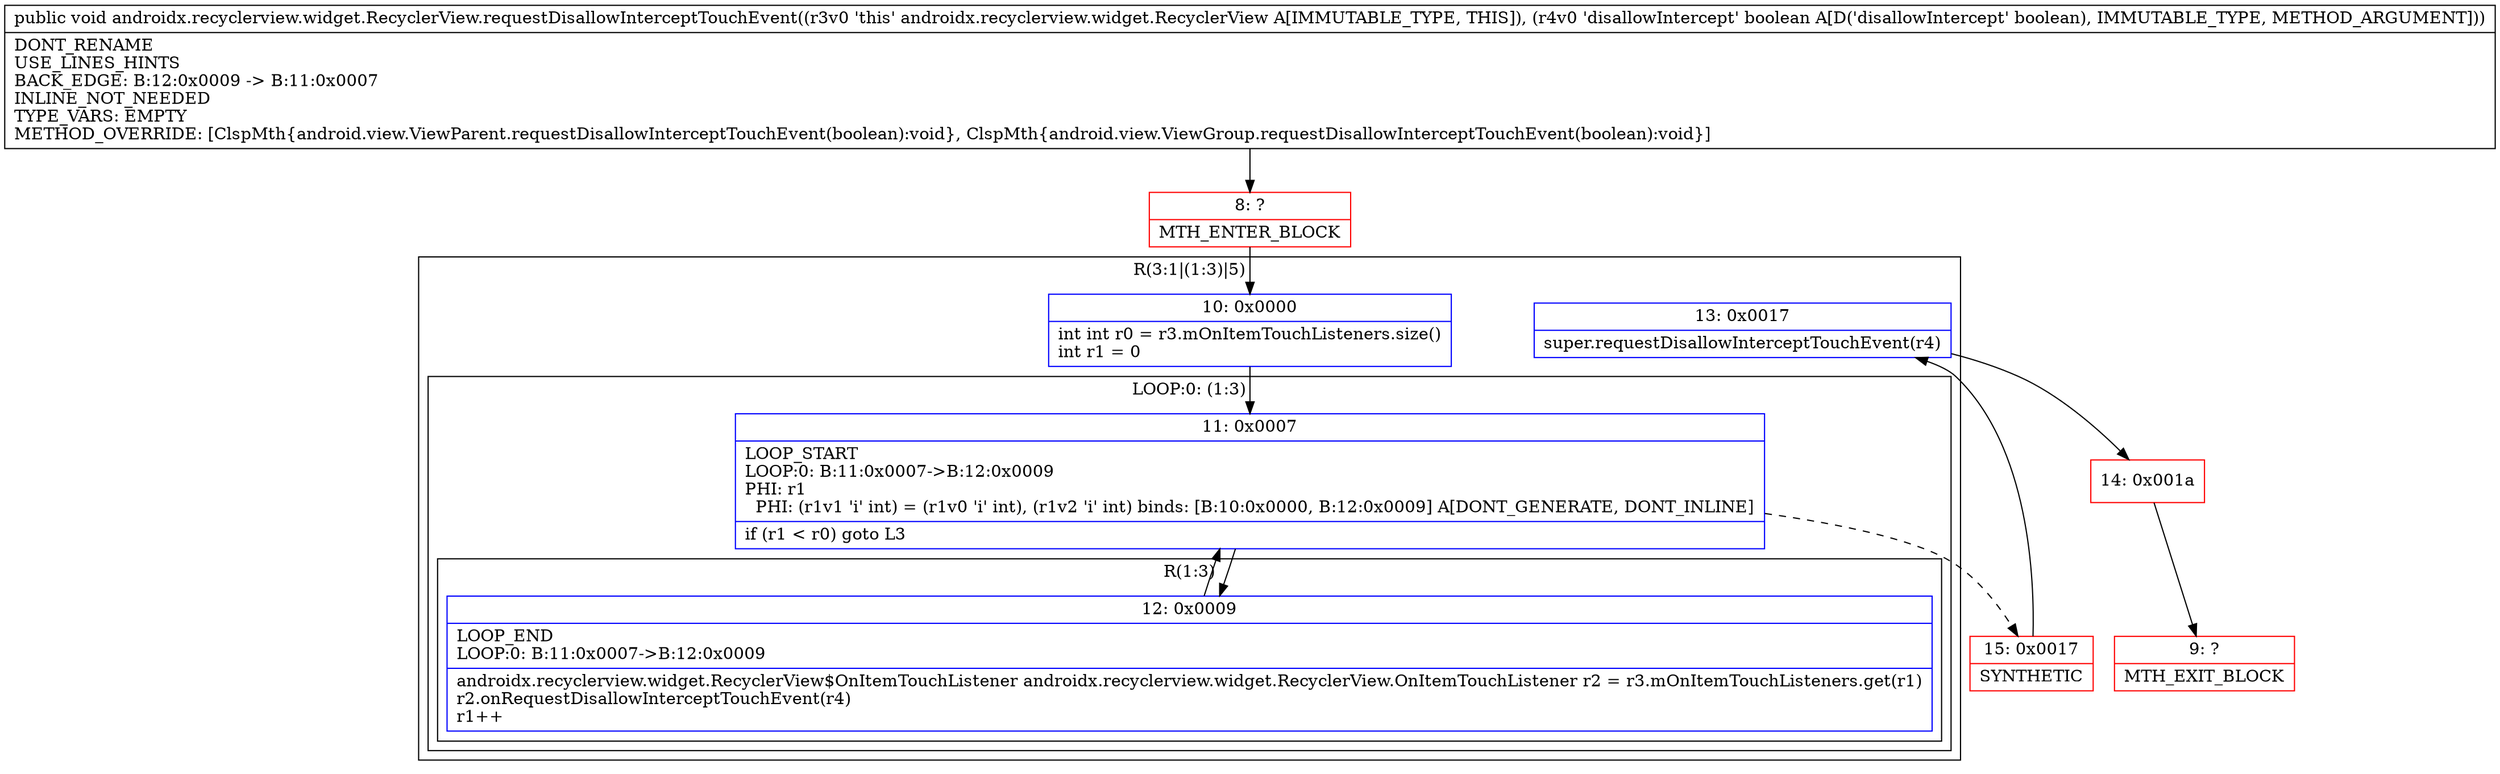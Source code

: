 digraph "CFG forandroidx.recyclerview.widget.RecyclerView.requestDisallowInterceptTouchEvent(Z)V" {
subgraph cluster_Region_773799887 {
label = "R(3:1|(1:3)|5)";
node [shape=record,color=blue];
Node_10 [shape=record,label="{10\:\ 0x0000|int int r0 = r3.mOnItemTouchListeners.size()\lint r1 = 0\l}"];
subgraph cluster_LoopRegion_283646573 {
label = "LOOP:0: (1:3)";
node [shape=record,color=blue];
Node_11 [shape=record,label="{11\:\ 0x0007|LOOP_START\lLOOP:0: B:11:0x0007\-\>B:12:0x0009\lPHI: r1 \l  PHI: (r1v1 'i' int) = (r1v0 'i' int), (r1v2 'i' int) binds: [B:10:0x0000, B:12:0x0009] A[DONT_GENERATE, DONT_INLINE]\l|if (r1 \< r0) goto L3\l}"];
subgraph cluster_Region_389672397 {
label = "R(1:3)";
node [shape=record,color=blue];
Node_12 [shape=record,label="{12\:\ 0x0009|LOOP_END\lLOOP:0: B:11:0x0007\-\>B:12:0x0009\l|androidx.recyclerview.widget.RecyclerView$OnItemTouchListener androidx.recyclerview.widget.RecyclerView.OnItemTouchListener r2 = r3.mOnItemTouchListeners.get(r1)\lr2.onRequestDisallowInterceptTouchEvent(r4)\lr1++\l}"];
}
}
Node_13 [shape=record,label="{13\:\ 0x0017|super.requestDisallowInterceptTouchEvent(r4)\l}"];
}
Node_8 [shape=record,color=red,label="{8\:\ ?|MTH_ENTER_BLOCK\l}"];
Node_15 [shape=record,color=red,label="{15\:\ 0x0017|SYNTHETIC\l}"];
Node_14 [shape=record,color=red,label="{14\:\ 0x001a}"];
Node_9 [shape=record,color=red,label="{9\:\ ?|MTH_EXIT_BLOCK\l}"];
MethodNode[shape=record,label="{public void androidx.recyclerview.widget.RecyclerView.requestDisallowInterceptTouchEvent((r3v0 'this' androidx.recyclerview.widget.RecyclerView A[IMMUTABLE_TYPE, THIS]), (r4v0 'disallowIntercept' boolean A[D('disallowIntercept' boolean), IMMUTABLE_TYPE, METHOD_ARGUMENT]))  | DONT_RENAME\lUSE_LINES_HINTS\lBACK_EDGE: B:12:0x0009 \-\> B:11:0x0007\lINLINE_NOT_NEEDED\lTYPE_VARS: EMPTY\lMETHOD_OVERRIDE: [ClspMth\{android.view.ViewParent.requestDisallowInterceptTouchEvent(boolean):void\}, ClspMth\{android.view.ViewGroup.requestDisallowInterceptTouchEvent(boolean):void\}]\l}"];
MethodNode -> Node_8;Node_10 -> Node_11;
Node_11 -> Node_12;
Node_11 -> Node_15[style=dashed];
Node_12 -> Node_11;
Node_13 -> Node_14;
Node_8 -> Node_10;
Node_15 -> Node_13;
Node_14 -> Node_9;
}


